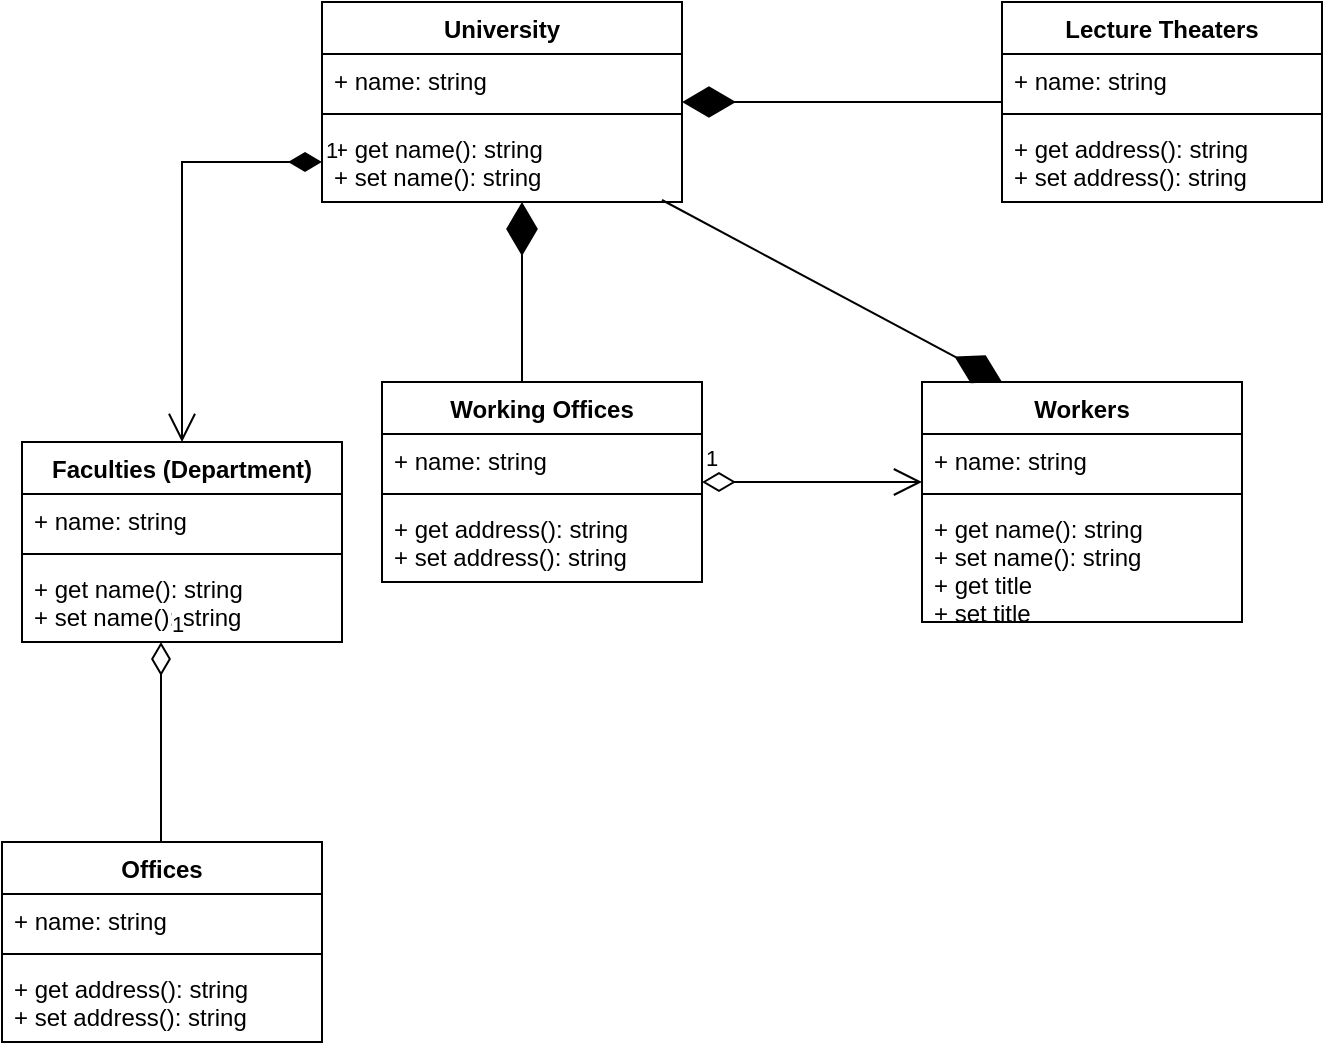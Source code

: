 <mxfile version="20.0.4" type="github">
  <diagram name="Page-1" id="b5b7bab2-c9e2-2cf4-8b2a-24fd1a2a6d21">
    <mxGraphModel dx="1038" dy="529" grid="1" gridSize="10" guides="1" tooltips="1" connect="1" arrows="1" fold="1" page="1" pageScale="1" pageWidth="827" pageHeight="1169" background="none" math="0" shadow="0">
      <root>
        <mxCell id="0" />
        <mxCell id="1" parent="0" />
        <mxCell id="FSZFl9rcRMAzRyN6BGsP-3" value="University" style="swimlane;fontStyle=1;align=center;verticalAlign=top;childLayout=stackLayout;horizontal=1;startSize=26;horizontalStack=0;resizeParent=1;resizeParentMax=0;resizeLast=0;collapsible=1;marginBottom=0;" parent="1" vertex="1">
          <mxGeometry x="260" y="30" width="180" height="100" as="geometry">
            <mxRectangle x="270" y="120" width="100" height="30" as="alternateBounds" />
          </mxGeometry>
        </mxCell>
        <mxCell id="FSZFl9rcRMAzRyN6BGsP-4" value="+ name: string" style="text;strokeColor=none;fillColor=none;align=left;verticalAlign=top;spacingLeft=4;spacingRight=4;overflow=hidden;rotatable=0;points=[[0,0.5],[1,0.5]];portConstraint=eastwest;" parent="FSZFl9rcRMAzRyN6BGsP-3" vertex="1">
          <mxGeometry y="26" width="180" height="26" as="geometry" />
        </mxCell>
        <mxCell id="FSZFl9rcRMAzRyN6BGsP-5" value="" style="line;strokeWidth=1;fillColor=none;align=left;verticalAlign=middle;spacingTop=-1;spacingLeft=3;spacingRight=3;rotatable=0;labelPosition=right;points=[];portConstraint=eastwest;" parent="FSZFl9rcRMAzRyN6BGsP-3" vertex="1">
          <mxGeometry y="52" width="180" height="8" as="geometry" />
        </mxCell>
        <mxCell id="FSZFl9rcRMAzRyN6BGsP-6" value="+ get name(): string&#xa;+ set name(): string&#xa;&#xa;" style="text;strokeColor=none;fillColor=none;align=left;verticalAlign=top;spacingLeft=4;spacingRight=4;overflow=hidden;rotatable=0;points=[[0,0.5],[1,0.5]];portConstraint=eastwest;" parent="FSZFl9rcRMAzRyN6BGsP-3" vertex="1">
          <mxGeometry y="60" width="180" height="40" as="geometry" />
        </mxCell>
        <mxCell id="FSZFl9rcRMAzRyN6BGsP-11" value="Faculties (Department)" style="swimlane;fontStyle=1;align=center;verticalAlign=top;childLayout=stackLayout;horizontal=1;startSize=26;horizontalStack=0;resizeParent=1;resizeParentMax=0;resizeLast=0;collapsible=1;marginBottom=0;" parent="1" vertex="1">
          <mxGeometry x="110" y="250" width="160" height="100" as="geometry">
            <mxRectangle x="270" y="120" width="100" height="30" as="alternateBounds" />
          </mxGeometry>
        </mxCell>
        <mxCell id="FSZFl9rcRMAzRyN6BGsP-12" value="+ name: string" style="text;strokeColor=none;fillColor=none;align=left;verticalAlign=top;spacingLeft=4;spacingRight=4;overflow=hidden;rotatable=0;points=[[0,0.5],[1,0.5]];portConstraint=eastwest;" parent="FSZFl9rcRMAzRyN6BGsP-11" vertex="1">
          <mxGeometry y="26" width="160" height="26" as="geometry" />
        </mxCell>
        <mxCell id="FSZFl9rcRMAzRyN6BGsP-13" value="" style="line;strokeWidth=1;fillColor=none;align=left;verticalAlign=middle;spacingTop=-1;spacingLeft=3;spacingRight=3;rotatable=0;labelPosition=right;points=[];portConstraint=eastwest;" parent="FSZFl9rcRMAzRyN6BGsP-11" vertex="1">
          <mxGeometry y="52" width="160" height="8" as="geometry" />
        </mxCell>
        <mxCell id="FSZFl9rcRMAzRyN6BGsP-14" value="+ get name(): string&#xa;+ set name(): string&#xa;&#xa;" style="text;strokeColor=none;fillColor=none;align=left;verticalAlign=top;spacingLeft=4;spacingRight=4;overflow=hidden;rotatable=0;points=[[0,0.5],[1,0.5]];portConstraint=eastwest;" parent="FSZFl9rcRMAzRyN6BGsP-11" vertex="1">
          <mxGeometry y="60" width="160" height="40" as="geometry" />
        </mxCell>
        <mxCell id="FSZFl9rcRMAzRyN6BGsP-25" value="1" style="endArrow=open;html=1;endSize=12;startArrow=diamondThin;startSize=14;startFill=1;edgeStyle=orthogonalEdgeStyle;align=left;verticalAlign=bottom;rounded=0;" parent="1" source="FSZFl9rcRMAzRyN6BGsP-6" target="FSZFl9rcRMAzRyN6BGsP-11" edge="1">
          <mxGeometry x="-1" y="3" relative="1" as="geometry">
            <mxPoint x="260" y="240" as="sourcePoint" />
            <mxPoint x="420" y="240" as="targetPoint" />
          </mxGeometry>
        </mxCell>
        <mxCell id="FSZFl9rcRMAzRyN6BGsP-26" value="Offices" style="swimlane;fontStyle=1;align=center;verticalAlign=top;childLayout=stackLayout;horizontal=1;startSize=26;horizontalStack=0;resizeParent=1;resizeParentMax=0;resizeLast=0;collapsible=1;marginBottom=0;" parent="1" vertex="1">
          <mxGeometry x="100" y="450" width="160" height="100" as="geometry">
            <mxRectangle x="270" y="120" width="100" height="30" as="alternateBounds" />
          </mxGeometry>
        </mxCell>
        <mxCell id="FSZFl9rcRMAzRyN6BGsP-27" value="+ name: string" style="text;strokeColor=none;fillColor=none;align=left;verticalAlign=top;spacingLeft=4;spacingRight=4;overflow=hidden;rotatable=0;points=[[0,0.5],[1,0.5]];portConstraint=eastwest;" parent="FSZFl9rcRMAzRyN6BGsP-26" vertex="1">
          <mxGeometry y="26" width="160" height="26" as="geometry" />
        </mxCell>
        <mxCell id="FSZFl9rcRMAzRyN6BGsP-28" value="" style="line;strokeWidth=1;fillColor=none;align=left;verticalAlign=middle;spacingTop=-1;spacingLeft=3;spacingRight=3;rotatable=0;labelPosition=right;points=[];portConstraint=eastwest;" parent="FSZFl9rcRMAzRyN6BGsP-26" vertex="1">
          <mxGeometry y="52" width="160" height="8" as="geometry" />
        </mxCell>
        <mxCell id="FSZFl9rcRMAzRyN6BGsP-29" value="+ get address(): string&#xa;+ set address(): string&#xa;&#xa;" style="text;strokeColor=none;fillColor=none;align=left;verticalAlign=top;spacingLeft=4;spacingRight=4;overflow=hidden;rotatable=0;points=[[0,0.5],[1,0.5]];portConstraint=eastwest;" parent="FSZFl9rcRMAzRyN6BGsP-26" vertex="1">
          <mxGeometry y="60" width="160" height="40" as="geometry" />
        </mxCell>
        <mxCell id="FcNmOEjV_7f5_DeZs1x8-1" value="1" style="endArrow=none;html=1;endSize=12;startArrow=diamondThin;startSize=14;startFill=0;edgeStyle=orthogonalEdgeStyle;align=left;verticalAlign=bottom;rounded=0;strokeColor=default;endFill=0;" parent="1" edge="1">
          <mxGeometry x="-1" y="3" relative="1" as="geometry">
            <mxPoint x="179.5" y="350" as="sourcePoint" />
            <mxPoint x="179.5" y="450" as="targetPoint" />
          </mxGeometry>
        </mxCell>
        <mxCell id="FcNmOEjV_7f5_DeZs1x8-2" value="Working Offices" style="swimlane;fontStyle=1;align=center;verticalAlign=top;childLayout=stackLayout;horizontal=1;startSize=26;horizontalStack=0;resizeParent=1;resizeParentMax=0;resizeLast=0;collapsible=1;marginBottom=0;" parent="1" vertex="1">
          <mxGeometry x="290" y="220" width="160" height="100" as="geometry">
            <mxRectangle x="270" y="120" width="100" height="30" as="alternateBounds" />
          </mxGeometry>
        </mxCell>
        <mxCell id="FcNmOEjV_7f5_DeZs1x8-3" value="+ name: string" style="text;strokeColor=none;fillColor=none;align=left;verticalAlign=top;spacingLeft=4;spacingRight=4;overflow=hidden;rotatable=0;points=[[0,0.5],[1,0.5]];portConstraint=eastwest;" parent="FcNmOEjV_7f5_DeZs1x8-2" vertex="1">
          <mxGeometry y="26" width="160" height="26" as="geometry" />
        </mxCell>
        <mxCell id="FcNmOEjV_7f5_DeZs1x8-4" value="" style="line;strokeWidth=1;fillColor=none;align=left;verticalAlign=middle;spacingTop=-1;spacingLeft=3;spacingRight=3;rotatable=0;labelPosition=right;points=[];portConstraint=eastwest;" parent="FcNmOEjV_7f5_DeZs1x8-2" vertex="1">
          <mxGeometry y="52" width="160" height="8" as="geometry" />
        </mxCell>
        <mxCell id="FcNmOEjV_7f5_DeZs1x8-5" value="+ get address(): string&#xa;+ set address(): string&#xa;&#xa;" style="text;strokeColor=none;fillColor=none;align=left;verticalAlign=top;spacingLeft=4;spacingRight=4;overflow=hidden;rotatable=0;points=[[0,0.5],[1,0.5]];portConstraint=eastwest;" parent="FcNmOEjV_7f5_DeZs1x8-2" vertex="1">
          <mxGeometry y="60" width="160" height="40" as="geometry" />
        </mxCell>
        <mxCell id="FcNmOEjV_7f5_DeZs1x8-8" value="Lecture Theaters" style="swimlane;fontStyle=1;align=center;verticalAlign=top;childLayout=stackLayout;horizontal=1;startSize=26;horizontalStack=0;resizeParent=1;resizeParentMax=0;resizeLast=0;collapsible=1;marginBottom=0;" parent="1" vertex="1">
          <mxGeometry x="600" y="30" width="160" height="100" as="geometry">
            <mxRectangle x="270" y="120" width="100" height="30" as="alternateBounds" />
          </mxGeometry>
        </mxCell>
        <mxCell id="FcNmOEjV_7f5_DeZs1x8-9" value="+ name: string" style="text;strokeColor=none;fillColor=none;align=left;verticalAlign=top;spacingLeft=4;spacingRight=4;overflow=hidden;rotatable=0;points=[[0,0.5],[1,0.5]];portConstraint=eastwest;" parent="FcNmOEjV_7f5_DeZs1x8-8" vertex="1">
          <mxGeometry y="26" width="160" height="26" as="geometry" />
        </mxCell>
        <mxCell id="FcNmOEjV_7f5_DeZs1x8-10" value="" style="line;strokeWidth=1;fillColor=none;align=left;verticalAlign=middle;spacingTop=-1;spacingLeft=3;spacingRight=3;rotatable=0;labelPosition=right;points=[];portConstraint=eastwest;" parent="FcNmOEjV_7f5_DeZs1x8-8" vertex="1">
          <mxGeometry y="52" width="160" height="8" as="geometry" />
        </mxCell>
        <mxCell id="FcNmOEjV_7f5_DeZs1x8-11" value="+ get address(): string&#xa;+ set address(): string&#xa;&#xa;" style="text;strokeColor=none;fillColor=none;align=left;verticalAlign=top;spacingLeft=4;spacingRight=4;overflow=hidden;rotatable=0;points=[[0,0.5],[1,0.5]];portConstraint=eastwest;" parent="FcNmOEjV_7f5_DeZs1x8-8" vertex="1">
          <mxGeometry y="60" width="160" height="40" as="geometry" />
        </mxCell>
        <mxCell id="FcNmOEjV_7f5_DeZs1x8-13" value="" style="endArrow=diamondThin;endFill=1;endSize=24;html=1;rounded=0;strokeColor=default;strokeWidth=1;exitX=0;exitY=0.5;exitDx=0;exitDy=0;" parent="1" source="FcNmOEjV_7f5_DeZs1x8-8" edge="1">
          <mxGeometry width="160" relative="1" as="geometry">
            <mxPoint x="680" y="80" as="sourcePoint" />
            <mxPoint x="440" y="80" as="targetPoint" />
          </mxGeometry>
        </mxCell>
        <mxCell id="FcNmOEjV_7f5_DeZs1x8-14" value="" style="endArrow=diamondThin;endFill=1;endSize=24;html=1;rounded=0;strokeColor=default;strokeWidth=1;" parent="1" edge="1">
          <mxGeometry width="160" relative="1" as="geometry">
            <mxPoint x="360" y="220" as="sourcePoint" />
            <mxPoint x="360" y="130" as="targetPoint" />
          </mxGeometry>
        </mxCell>
        <mxCell id="FcNmOEjV_7f5_DeZs1x8-15" value="Workers" style="swimlane;fontStyle=1;align=center;verticalAlign=top;childLayout=stackLayout;horizontal=1;startSize=26;horizontalStack=0;resizeParent=1;resizeParentMax=0;resizeLast=0;collapsible=1;marginBottom=0;" parent="1" vertex="1">
          <mxGeometry x="560" y="220" width="160" height="120" as="geometry">
            <mxRectangle x="270" y="120" width="100" height="30" as="alternateBounds" />
          </mxGeometry>
        </mxCell>
        <mxCell id="FcNmOEjV_7f5_DeZs1x8-16" value="+ name: string" style="text;strokeColor=none;fillColor=none;align=left;verticalAlign=top;spacingLeft=4;spacingRight=4;overflow=hidden;rotatable=0;points=[[0,0.5],[1,0.5]];portConstraint=eastwest;" parent="FcNmOEjV_7f5_DeZs1x8-15" vertex="1">
          <mxGeometry y="26" width="160" height="26" as="geometry" />
        </mxCell>
        <mxCell id="FcNmOEjV_7f5_DeZs1x8-17" value="" style="line;strokeWidth=1;fillColor=none;align=left;verticalAlign=middle;spacingTop=-1;spacingLeft=3;spacingRight=3;rotatable=0;labelPosition=right;points=[];portConstraint=eastwest;" parent="FcNmOEjV_7f5_DeZs1x8-15" vertex="1">
          <mxGeometry y="52" width="160" height="8" as="geometry" />
        </mxCell>
        <mxCell id="FcNmOEjV_7f5_DeZs1x8-18" value="+ get name(): string&#xa;+ set name(): string&#xa;+ get title&#xa;+ set title&#xa;&#xa;" style="text;strokeColor=none;fillColor=none;align=left;verticalAlign=top;spacingLeft=4;spacingRight=4;overflow=hidden;rotatable=0;points=[[0,0.5],[1,0.5]];portConstraint=eastwest;" parent="FcNmOEjV_7f5_DeZs1x8-15" vertex="1">
          <mxGeometry y="60" width="160" height="60" as="geometry" />
        </mxCell>
        <mxCell id="FcNmOEjV_7f5_DeZs1x8-19" value="" style="endArrow=diamondThin;endFill=1;endSize=24;html=1;rounded=0;strokeColor=default;strokeWidth=1;entryX=0.25;entryY=0;entryDx=0;entryDy=0;" parent="1" target="FcNmOEjV_7f5_DeZs1x8-15" edge="1">
          <mxGeometry width="160" relative="1" as="geometry">
            <mxPoint x="430" y="129" as="sourcePoint" />
            <mxPoint x="590" y="129" as="targetPoint" />
          </mxGeometry>
        </mxCell>
        <mxCell id="kNrXkr8W15UstJ71eXAk-13" value="1" style="endArrow=open;html=1;endSize=12;startArrow=diamondThin;startSize=14;startFill=0;edgeStyle=orthogonalEdgeStyle;align=left;verticalAlign=bottom;rounded=0;" edge="1" parent="1">
          <mxGeometry x="-1" y="3" relative="1" as="geometry">
            <mxPoint x="450" y="270" as="sourcePoint" />
            <mxPoint x="560" y="270" as="targetPoint" />
          </mxGeometry>
        </mxCell>
      </root>
    </mxGraphModel>
  </diagram>
</mxfile>
